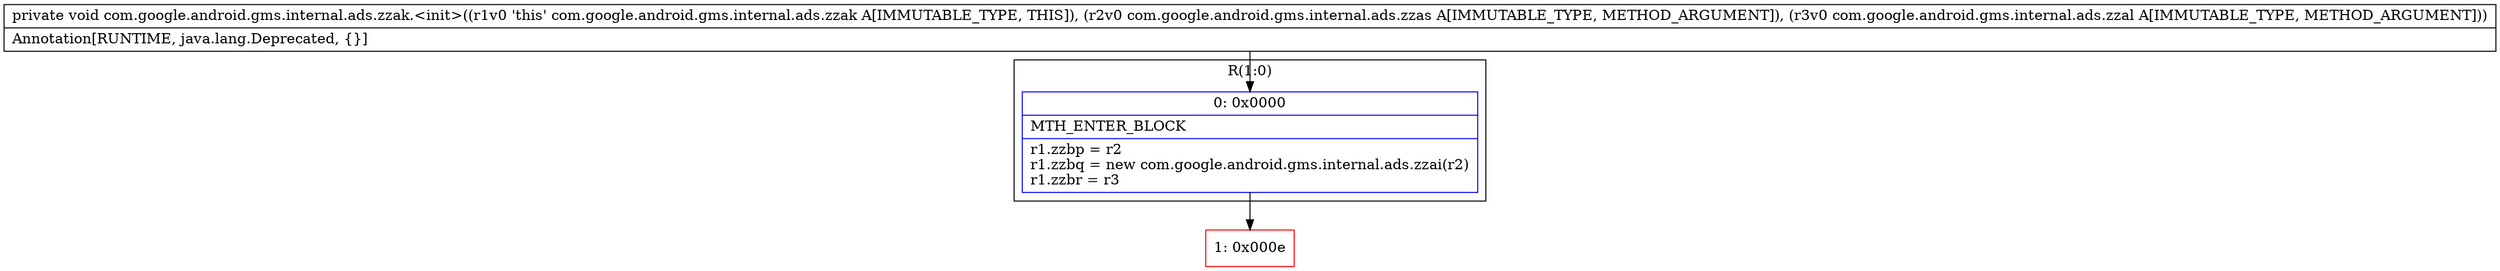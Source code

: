 digraph "CFG forcom.google.android.gms.internal.ads.zzak.\<init\>(Lcom\/google\/android\/gms\/internal\/ads\/zzas;Lcom\/google\/android\/gms\/internal\/ads\/zzal;)V" {
subgraph cluster_Region_614441486 {
label = "R(1:0)";
node [shape=record,color=blue];
Node_0 [shape=record,label="{0\:\ 0x0000|MTH_ENTER_BLOCK\l|r1.zzbp = r2\lr1.zzbq = new com.google.android.gms.internal.ads.zzai(r2)\lr1.zzbr = r3\l}"];
}
Node_1 [shape=record,color=red,label="{1\:\ 0x000e}"];
MethodNode[shape=record,label="{private void com.google.android.gms.internal.ads.zzak.\<init\>((r1v0 'this' com.google.android.gms.internal.ads.zzak A[IMMUTABLE_TYPE, THIS]), (r2v0 com.google.android.gms.internal.ads.zzas A[IMMUTABLE_TYPE, METHOD_ARGUMENT]), (r3v0 com.google.android.gms.internal.ads.zzal A[IMMUTABLE_TYPE, METHOD_ARGUMENT]))  | Annotation[RUNTIME, java.lang.Deprecated, \{\}]\l}"];
MethodNode -> Node_0;
Node_0 -> Node_1;
}

